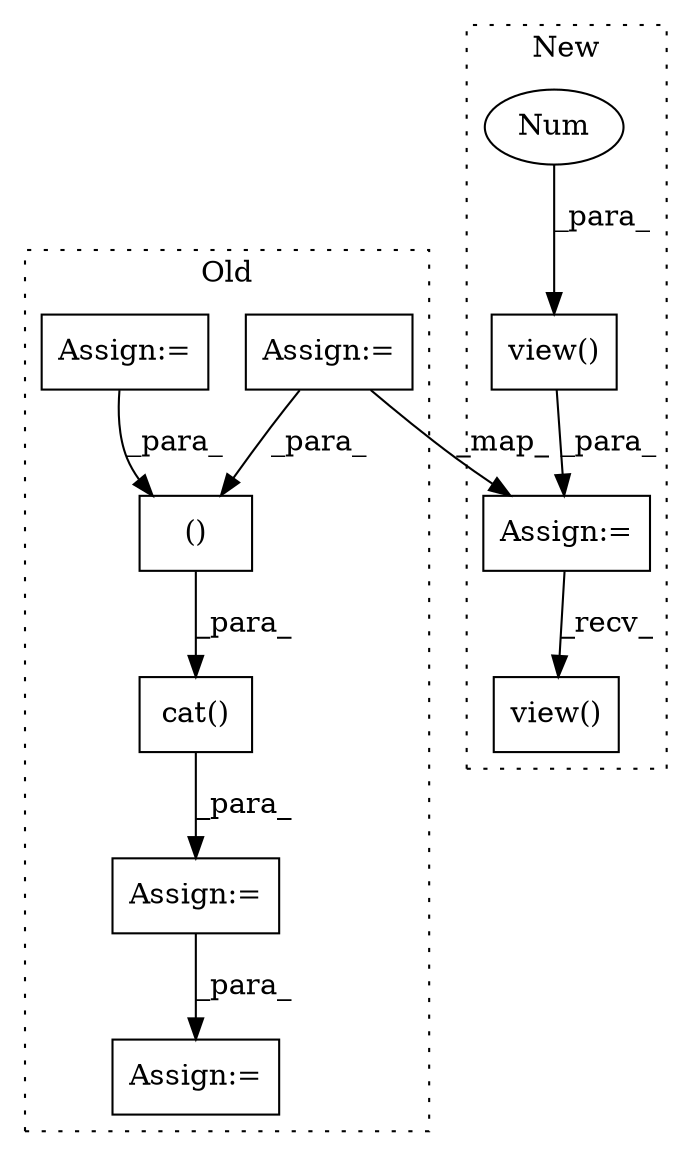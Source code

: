 digraph G {
subgraph cluster0 {
1 [label="cat()" a="75" s="1771,1789" l="10,8" shape="box"];
4 [label="()" a="54" s="1784" l="4" shape="box"];
5 [label="Assign:=" a="68" s="2112" l="7" shape="box"];
6 [label="Assign:=" a="68" s="1686" l="3" shape="box"];
7 [label="Assign:=" a="68" s="2053" l="3" shape="box"];
10 [label="Assign:=" a="68" s="1624" l="3" shape="box"];
label = "Old";
style="dotted";
}
subgraph cluster1 {
2 [label="view()" a="75" s="2413,2430" l="7,1" shape="box"];
3 [label="Num" a="76" s="2426" l="1" shape="ellipse"];
8 [label="view()" a="75" s="2738,2752" l="7,1" shape="box"];
9 [label="Assign:=" a="68" s="2512" l="3" shape="box"];
label = "New";
style="dotted";
}
1 -> 7 [label="_para_"];
2 -> 9 [label="_para_"];
3 -> 2 [label="_para_"];
4 -> 1 [label="_para_"];
6 -> 4 [label="_para_"];
7 -> 5 [label="_para_"];
9 -> 8 [label="_recv_"];
10 -> 4 [label="_para_"];
10 -> 9 [label="_map_"];
}